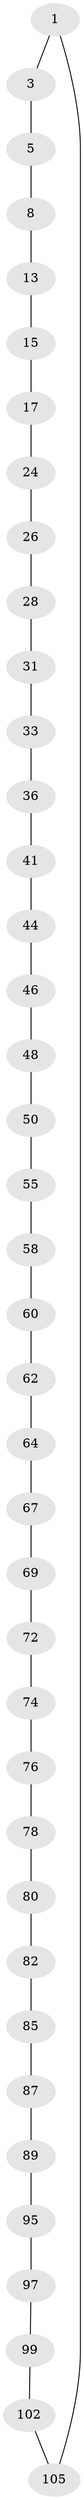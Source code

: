// original degree distribution, {2: 1.0}
// Generated by graph-tools (version 1.1) at 2025/20/03/04/25 18:20:05]
// undirected, 39 vertices, 39 edges
graph export_dot {
graph [start="1"]
  node [color=gray90,style=filled];
  1 [super="+2+107"];
  3 [super="+4"];
  5 [super="+6"];
  8 [super="+9"];
  13 [super="+14"];
  15 [super="+16"];
  17 [super="+18"];
  24 [super="+25"];
  26 [super="+27"];
  28 [super="+29"];
  31 [super="+32"];
  33 [super="+34"];
  36 [super="+37"];
  41 [super="+42"];
  44 [super="+45"];
  46 [super="+47"];
  48 [super="+49"];
  50 [super="+51"];
  55 [super="+56"];
  58 [super="+59"];
  60 [super="+61"];
  62 [super="+63"];
  64 [super="+65"];
  67 [super="+68"];
  69 [super="+70"];
  72 [super="+73"];
  74 [super="+75"];
  76 [super="+77"];
  78 [super="+79"];
  80 [super="+81"];
  82 [super="+83"];
  85 [super="+86"];
  87 [super="+88"];
  89 [super="+90"];
  95 [super="+96"];
  97 [super="+98"];
  99 [super="+100"];
  102 [super="+103"];
  105 [super="+106"];
  1 -- 3;
  1 -- 105;
  3 -- 5;
  5 -- 8;
  8 -- 13;
  13 -- 15;
  15 -- 17;
  17 -- 24;
  24 -- 26;
  26 -- 28;
  28 -- 31;
  31 -- 33;
  33 -- 36;
  36 -- 41;
  41 -- 44;
  44 -- 46;
  46 -- 48;
  48 -- 50;
  50 -- 55;
  55 -- 58;
  58 -- 60;
  60 -- 62;
  62 -- 64;
  64 -- 67;
  67 -- 69;
  69 -- 72;
  72 -- 74;
  74 -- 76;
  76 -- 78;
  78 -- 80;
  80 -- 82;
  82 -- 85;
  85 -- 87;
  87 -- 89;
  89 -- 95;
  95 -- 97;
  97 -- 99;
  99 -- 102;
  102 -- 105;
}
